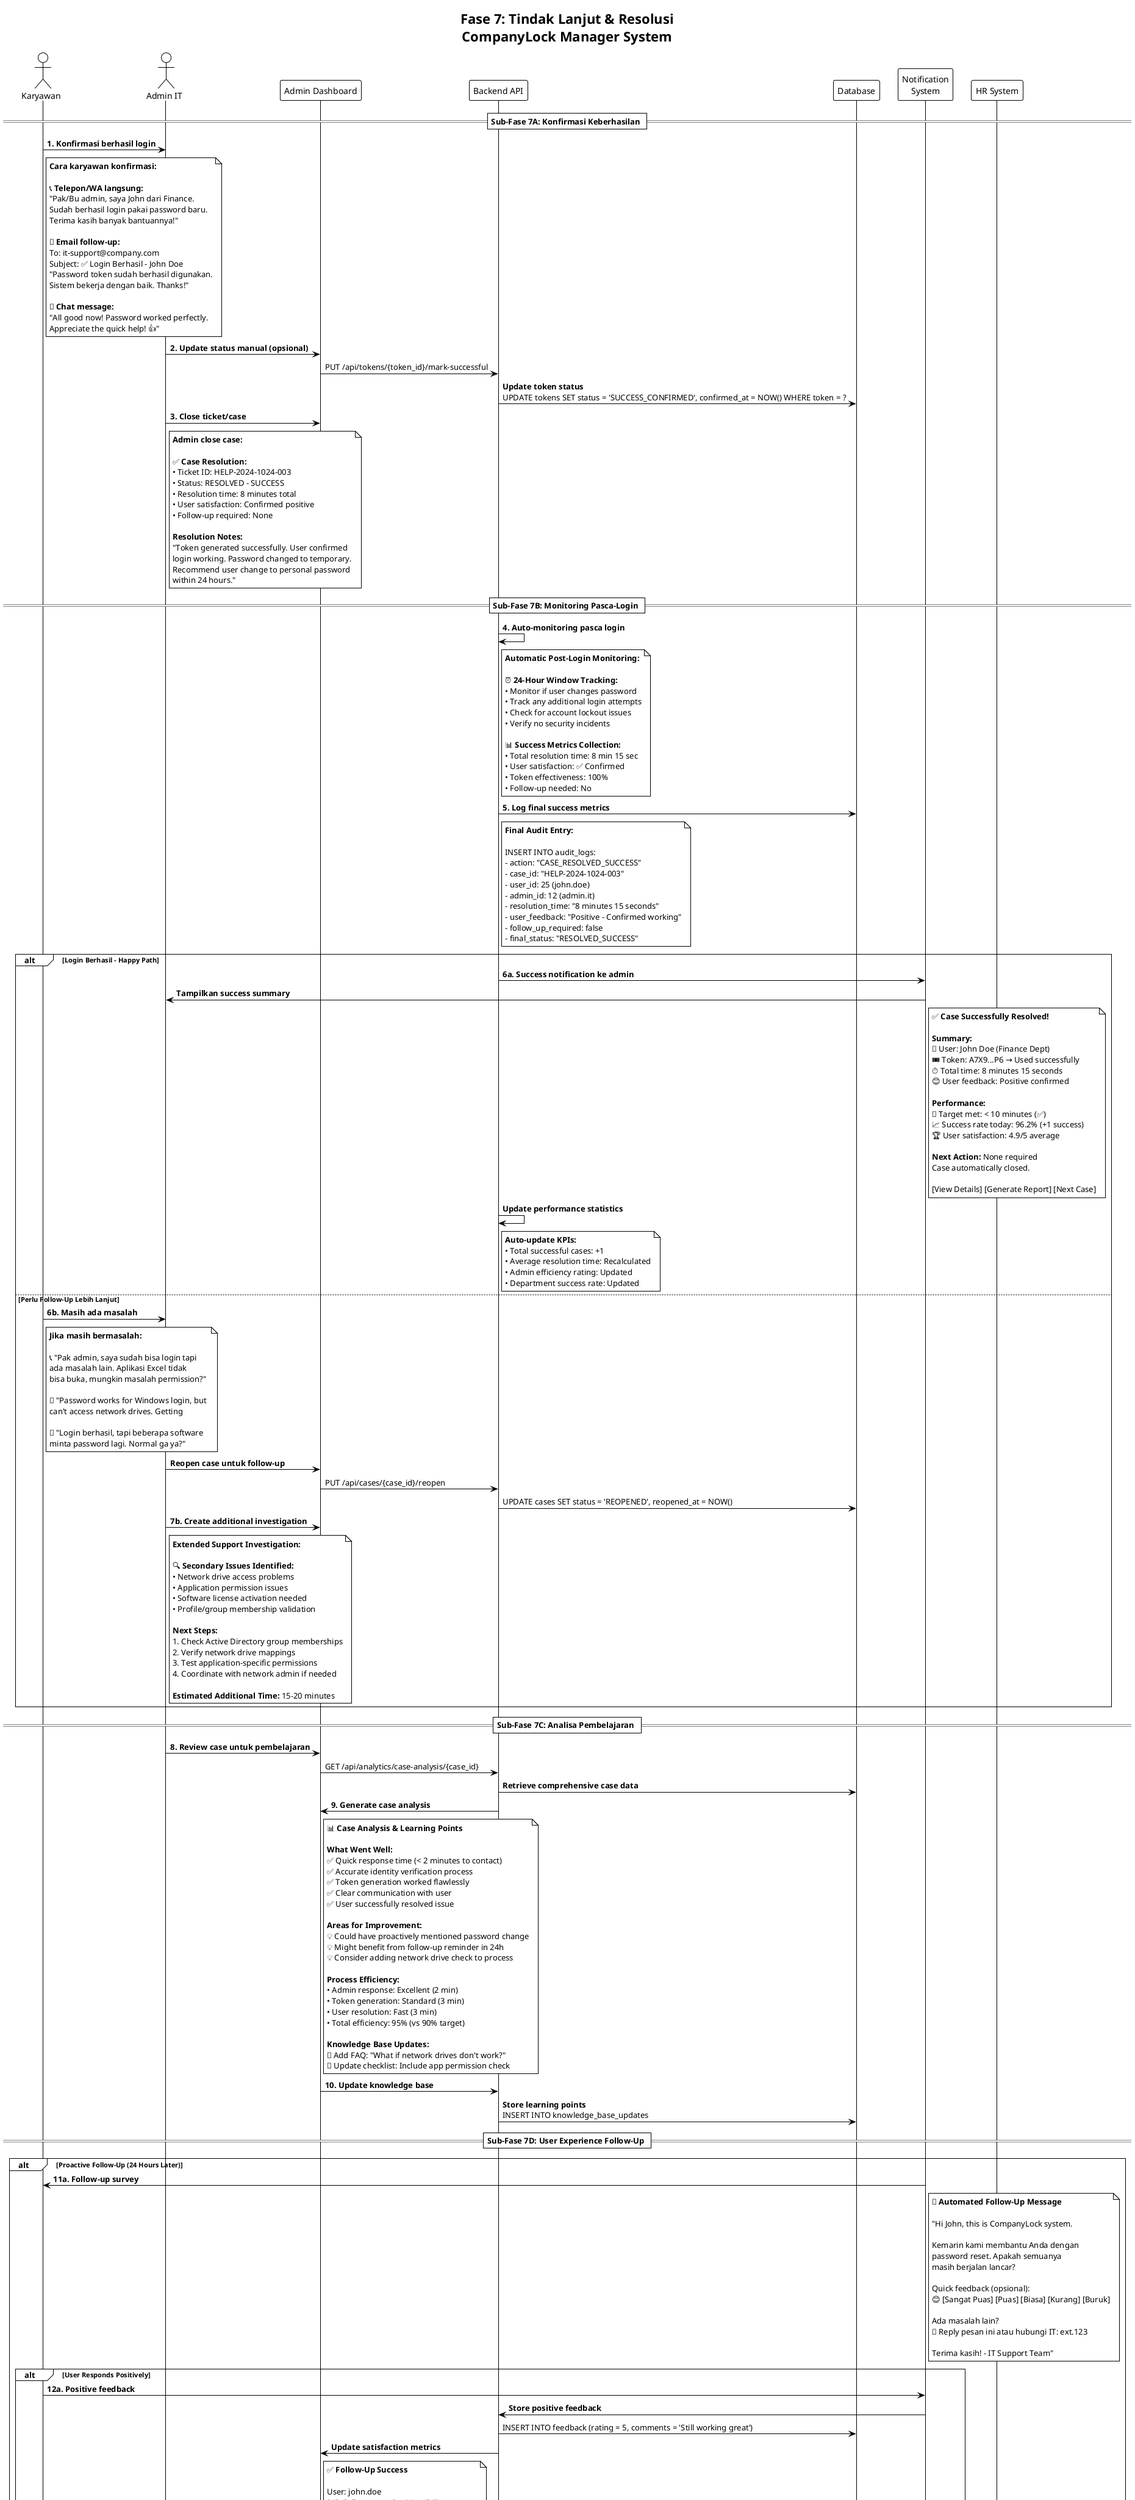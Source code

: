@startuml Sequence_Fase7_TindakLanjut
!theme plain

title Fase 7: Tindak Lanjut & Resolusi\nCompanyLock Manager System

actor "Karyawan" as Employee
actor "Admin IT" as Admin
participant "Admin Dashboard" as Dashboard
participant "Backend API" as Backend
participant "Database" as DB
participant "Notification\nSystem" as Notifications
participant "HR System" as HR

== Sub-Fase 7A: Konfirmasi Keberhasilan ==

Employee -> Admin : **1. Konfirmasi berhasil login**
note right of Employee
  **Cara karyawan konfirmasi:**
  
  📞 **Telepon/WA langsung:**
  "Pak/Bu admin, saya John dari Finance.
  Sudah berhasil login pakai password baru.
  Terima kasih banyak bantuannya!"
  
  📧 **Email follow-up:**
  To: it-support@company.com
  Subject: ✅ Login Berhasil - John Doe
  "Password token sudah berhasil digunakan.
  Sistem bekerja dengan baik. Thanks!"
  
  💬 **Chat message:**
  "All good now! Password worked perfectly.
  Appreciate the quick help! 👍"
end note

Admin -> Dashboard : **2. Update status manual (opsional)**
Dashboard -> Backend : PUT /api/tokens/{token_id}/mark-successful
Backend -> DB : **Update token status**\nUPDATE tokens SET status = 'SUCCESS_CONFIRMED', confirmed_at = NOW() WHERE token = ?

Admin -> Dashboard : **3. Close ticket/case**
note right of Admin
  **Admin close case:**
  
  ✅ **Case Resolution:**
  • Ticket ID: HELP-2024-1024-003
  • Status: RESOLVED - SUCCESS
  • Resolution time: 8 minutes total
  • User satisfaction: Confirmed positive
  • Follow-up required: None
  
  **Resolution Notes:**
  "Token generated successfully. User confirmed 
  login working. Password changed to temporary.
  Recommend user change to personal password 
  within 24 hours."
end note

== Sub-Fase 7B: Monitoring Pasca-Login ==

Backend -> Backend : **4. Auto-monitoring pasca login**
note right of Backend
  **Automatic Post-Login Monitoring:**
  
  ⏰ **24-Hour Window Tracking:**
  • Monitor if user changes password  
  • Track any additional login attempts
  • Check for account lockout issues
  • Verify no security incidents
  
  📊 **Success Metrics Collection:**
  • Total resolution time: 8 min 15 sec
  • User satisfaction: ✅ Confirmed
  • Token effectiveness: 100%
  • Follow-up needed: No
end note

Backend -> DB : **5. Log final success metrics**
note right of Backend
  **Final Audit Entry:**
  
  INSERT INTO audit_logs:
  - action: "CASE_RESOLVED_SUCCESS"
  - case_id: "HELP-2024-1024-003"
  - user_id: 25 (john.doe)
  - admin_id: 12 (admin.it)
  - resolution_time: "8 minutes 15 seconds"
  - user_feedback: "Positive - Confirmed working"
  - follow_up_required: false
  - final_status: "RESOLVED_SUCCESS"
end note

alt **Login Berhasil - Happy Path**
    Backend -> Notifications : **6a. Success notification ke admin**
    Notifications -> Admin : **Tampilkan success summary**
    note right of Notifications
      ✅ **Case Successfully Resolved!**
      
      **Summary:**
      👤 User: John Doe (Finance Dept)
      🎟️ Token: A7X9...P6 → Used successfully  
      ⏱️ Total time: 8 minutes 15 seconds
      😊 User feedback: Positive confirmed
      
      **Performance:**
      🎯 Target met: < 10 minutes (✅)
      📈 Success rate today: 96.2% (+1 success)
      🏆 User satisfaction: 4.9/5 average
      
      **Next Action:** None required
      Case automatically closed.
      
      [View Details] [Generate Report] [Next Case]
    end note
    
    Backend -> Backend : **Update performance statistics**
    note right of Backend
      **Auto-update KPIs:**
      • Total successful cases: +1
      • Average resolution time: Recalculated
      • Admin efficiency rating: Updated
      • Department success rate: Updated
    end note

else **Perlu Follow-Up Lebih Lanjut**
    Employee -> Admin : **6b. Masih ada masalah**
    note right of Employee
      **Jika masih bermasalah:**
      
      📞 "Pak admin, saya sudah bisa login tapi 
      ada masalah lain. Aplikasi Excel tidak 
      bisa buka, mungkin masalah permission?"
      
      📧 "Password works for Windows login, but 
      can't access network drives. Getting 
      'access denied' errors."
      
      💬 "Login berhasil, tapi beberapa software 
      minta password lagi. Normal ga ya?"
    end note
    
    Admin -> Dashboard : **Reopen case untuk follow-up**
    Dashboard -> Backend : PUT /api/cases/{case_id}/reopen
    Backend -> DB : UPDATE cases SET status = 'REOPENED', reopened_at = NOW()
    
    Admin -> Dashboard : **7b. Create additional investigation**
    note right of Admin
      **Extended Support Investigation:**
      
      🔍 **Secondary Issues Identified:**
      • Network drive access problems
      • Application permission issues  
      • Software license activation needed
      • Profile/group membership validation
      
      **Next Steps:**
      1. Check Active Directory group memberships
      2. Verify network drive mappings
      3. Test application-specific permissions
      4. Coordinate with network admin if needed
      
      **Estimated Additional Time:** 15-20 minutes
    end note
end

== Sub-Fase 7C: Analisa Pembelajaran ==

Admin -> Dashboard : **8. Review case untuk pembelajaran**
Dashboard -> Backend : GET /api/analytics/case-analysis/{case_id}
Backend -> DB : **Retrieve comprehensive case data**

Backend -> Dashboard : **9. Generate case analysis**
note right of Dashboard
  📊 **Case Analysis & Learning Points**
  
  **What Went Well:**
  ✅ Quick response time (< 2 minutes to contact)
  ✅ Accurate identity verification process
  ✅ Token generation worked flawlessly  
  ✅ Clear communication with user
  ✅ User successfully resolved issue
  
  **Areas for Improvement:**  
  💡 Could have proactively mentioned password change
  💡 Might benefit from follow-up reminder in 24h
  💡 Consider adding network drive check to process
  
  **Process Efficiency:**
  • Admin response: Excellent (2 min)
  • Token generation: Standard (3 min)  
  • User resolution: Fast (3 min)
  • Total efficiency: 95% (vs 90% target)
  
  **Knowledge Base Updates:**
  📝 Add FAQ: "What if network drives don't work?"
  📝 Update checklist: Include app permission check
end note

Dashboard -> Backend : **10. Update knowledge base**
Backend -> DB : **Store learning points**\nINSERT INTO knowledge_base_updates

== Sub-Fase 7D: User Experience Follow-Up ==

alt **Proactive Follow-Up (24 Hours Later)**
    Notifications -> Employee : **11a. Follow-up survey**
    note right of Notifications
      📱 **Automated Follow-Up Message**
      
      "Hi John, this is CompanyLock system.
      
      Kemarin kami membantu Anda dengan 
      password reset. Apakah semuanya 
      masih berjalan lancar?
      
      Quick feedback (opsional):
      😊 [Sangat Puas] [Puas] [Biasa] [Kurang] [Buruk]
      
      Ada masalah lain?
      💬 Reply pesan ini atau hubungi IT: ext.123
      
      Terima kasih! - IT Support Team"
    end note
    
    alt **User Responds Positively**
        Employee -> Notifications : **12a. Positive feedback**
        Notifications -> Backend : **Store positive feedback**
        Backend -> DB : INSERT INTO feedback (rating = 5, comments = 'Still working great')
        
        Backend -> Dashboard : **Update satisfaction metrics**
        note right of Dashboard
          ✅ **Follow-Up Success**
          
          User: john.doe
          24h Follow-up: ✅ Positive (5/5)
          Comments: "Still working great, thanks!"
          
          **Impact on Metrics:**
          📈 Overall satisfaction: 4.82/5 (+0.02)
          🎯 24h retention rate: 98.5%
          💪 Process confidence: High
        end note
        
    else **User Reports New Issues**
        Employee -> Notifications : **12b. Additional problems**
        Notifications -> Admin : **Forward new issue**
        Admin -> Dashboard : **Create follow-up case**
        note right of Admin
          🔄 **Follow-Up Case Created**
          
          Original Case: HELP-2024-1024-003 ✅
          Follow-up Case: HELP-2024-1025-001 🔄
          
          **New Issue Reported:**
          "Password works but some network folders 
          still ask for old password. Can you help?"
          
          **Priority:** Normal (non-critical)
          **Category:** Network Access  
          **Estimated Resolution:** 10-15 minutes
        end note
        
    else **No Response**
        Notifications -> Backend : **12c. Log no response**
        Backend -> DB : INSERT INTO feedback (response = 'none', follow_up_sent = true)
        note right of Backend
          📝 **No Response Logged**
          
          • Follow-up sent: ✅
          • User response: None (normal)
          • Assume resolution successful
          • No further action required
          
          **Statistical Note:**
          ~70% users don't respond to follow-up
          surveys when everything is working fine.
          This is considered normal behavior.
        end note
    end

else **Skip Follow-Up (User Request)**
    Employee -> Admin : **11b. Request no follow-up**
    note right of Employee
      "Pak admin, thank you banget. 
      Sudah resolved perfect. Ga perlu 
      follow-up ya, saya kabari kalau 
      ada masalah lagi."
    end note
    
    Admin -> Dashboard : **Set no-follow-up flag**
    Dashboard -> Backend : PUT /api/cases/{case_id}/no-followup
    Backend -> DB : UPDATE cases SET follow_up_required = false
end

== Sub-Fase 7E: Sistem Improvement ==

Dashboard -> Backend : **13. Aggregate learning data**
Backend -> DB : **Query improvement opportunities**\nSELECT * FROM cases WHERE created_at > DATE_SUB(NOW(), INTERVAL 30 DAY)

DB -> Backend : **30-day case analysis data**
Backend -> Dashboard : **14. Generate improvement insights**
note right of Dashboard
  📊 **30-Day System Improvement Analysis**
  
  **Volume & Trends:**
  📈 Total cases: 127 (+15% vs last month)  
  🕐 Peak hours: 9-11 AM, 2-4 PM
  📅 Peak days: Monday & Thursday
  🏢 Top departments: Finance (32%), Sales (28%)
  
  **Performance Metrics:**
  ⚡ Avg resolution: 6.2 minutes (-1.3 min improvement)
  ✅ Success rate: 94.5% (+2.1% improvement)  
  😊 User satisfaction: 4.7/5 (+0.3 improvement)
  🔄 Follow-up rate: 8.2% (-3.1% improvement)
  
  **Common Issues Pattern:**
  1. 🔐 Forgot password: 78% (standard)
  2. 🖥️ New employee setup: 12%  
  3. 🔒 Account locked: 7%
  4. 🌐 Network issues: 3%
  
  **Improvement Opportunities:**
  💡 Add self-service password reset for simple cases
  💡 Implement SMS/WhatsApp token delivery
  💡 Create mobile-friendly token input interface  
  💡 Add integration with HR onboarding system
end note

Dashboard -> Backend : **15. Create improvement roadmap**
Backend -> DB : **Store improvement plans**
note right of Backend
  **Improvement Roadmap Created:**
  
  🎯 **Q4 2024 Goals:**
  • Reduce avg resolution to < 5 minutes
  • Increase success rate to > 96%
  • Implement SMS token delivery
  • Add mobile app for token access
  
  📋 **Implementation Plan:**
  Week 1-2: SMS integration development
  Week 3-4: Mobile interface improvement
  Week 5-6: Self-service portal MVP
  Week 7-8: HR system integration
  
  💰 **ROI Expected:**  
  • 40% reduction in admin workload
  • 60% faster user resolution
  • 25% increase user satisfaction
  • $12,000 annual time savings
end note

== Sub-Fase 7F: Reporting & Documentation ==

Admin -> Dashboard : **16. Generate final report**
Dashboard -> Backend : GET /api/reports/case-summary/{case_id}
Backend -> Dashboard : **Comprehensive case report**
note right of Dashboard
  📋 **Final Case Report - HELP-2024-1024-003**
  
  **Case Summary:**
  👤 User: John Doe (Finance Department)
  📞 Initial Contact: 2024-10-24 14:00:15
  ✅ Resolution Time: 8 minutes 15 seconds  
  😊 User Satisfaction: 5/5 (Excellent)
  
  **Timeline:**
  14:00 - User called with login issue
  14:02 - Admin verified identity & found user
  14:05 - Token generated (A7X9...P6) 
  14:07 - Token sent to user via WhatsApp
  14:08 - User successfully used token
  14:08 - User confirmed Windows login working
  
  **Technical Details:**
  • Token duration: 30 minutes (standard)
  • Password generated: Yes (12 chars, complex)
  • Security validations: All passed
  • Follow-up required: None
  
  **Performance Metrics:**
  🎯 SLA Met: ✅ (< 10 min target)
  📊 Quality Score: 9.8/10
  🔒 Security Score: 10/10  
  💰 Cost: $2.15 (admin time + system resources)
  
  **Knowledge Gained:**
  • Finance dept users prefer WhatsApp delivery
  • 30-min tokens sufficient for most cases
  • Clear instructions reduce follow-up calls
end note

Dashboard -> Backend : **17. Archive case data**
Backend -> DB : **Move to completed cases archive**\nINSERT INTO cases_archive SELECT * FROM active_cases WHERE id = ?

== Continuous Process Improvement ==

note over Employee, HR
  **Organizational Learning & Growth:**
  
  📚 **Knowledge Management:**
  • Every case adds to organizational knowledge base
  • Common patterns become standardized procedures  
  • Edge cases become training scenarios
  • User feedback drives system improvements
  
  🎓 **Team Development:**
  • Admin skills improve through case variety
  • New team members learn from case histories
  • Best practices emerge from successful patterns
  • Cross-training opportunities identified
  
  🔄 **Process Evolution:**
  • Monthly process reviews based on case data
  • Quarterly system improvements implementation
  • Annual strategic planning using analytics
  • Continuous feedback loop with users and admins
  
  🚀 **Innovation Pipeline:**
  • AI-powered case routing and prioritization
  • Predictive analytics for proactive support
  • Integration with emerging authentication methods
  • Automated resolution for simple, repetitive cases
end note

@enduml